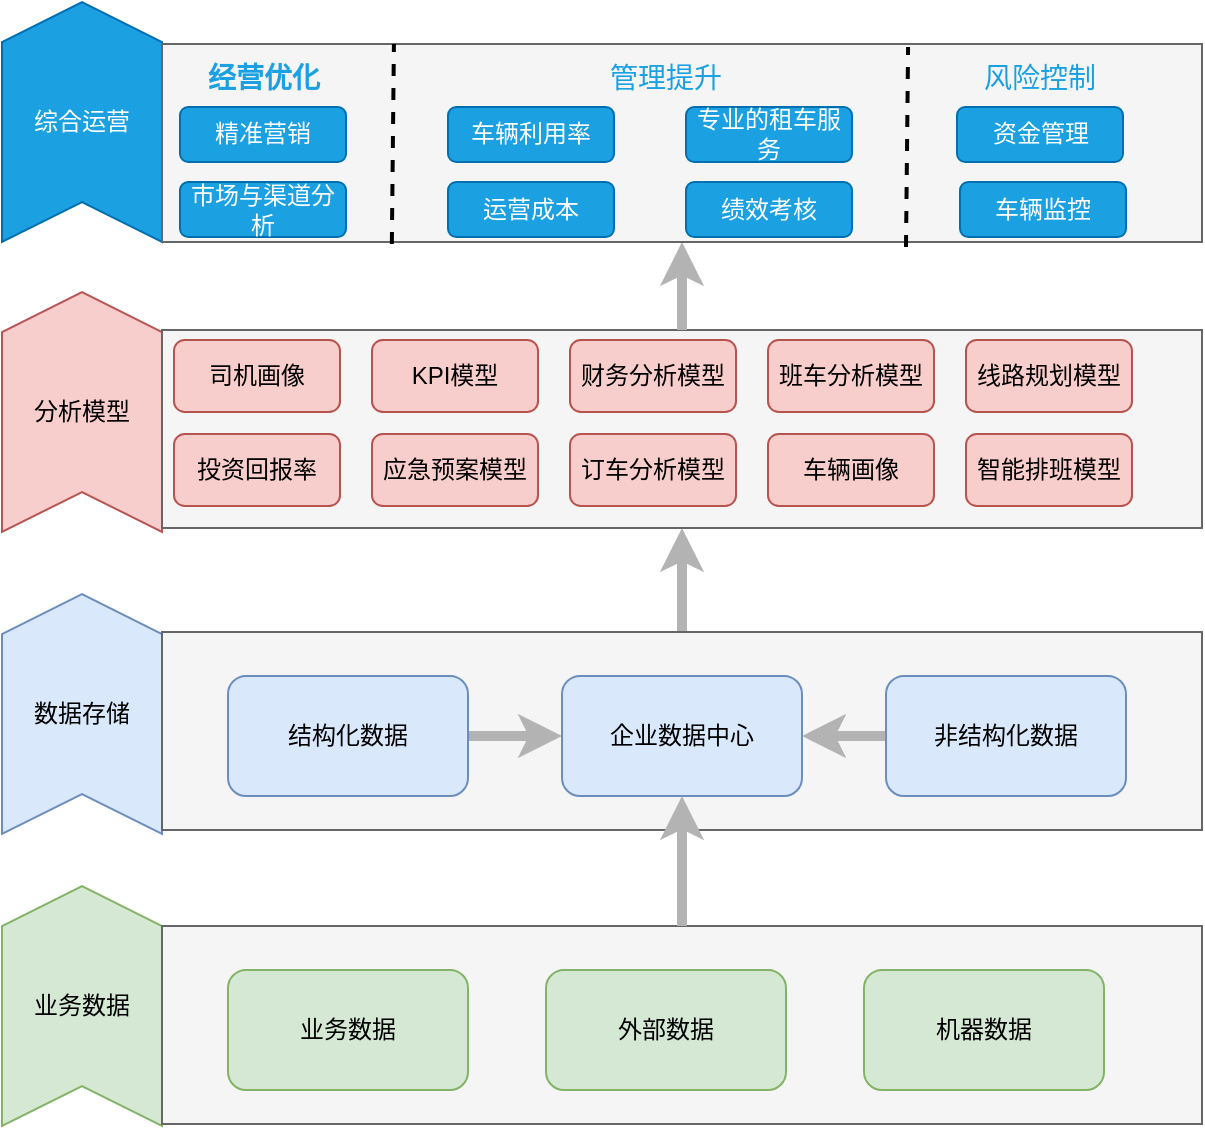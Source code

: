 <mxfile version="17.4.6" type="github">
  <diagram id="0KNjnh5CUpGkUl006Qsv" name="Page-1">
    <mxGraphModel dx="1822" dy="762" grid="0" gridSize="10" guides="1" tooltips="1" connect="1" arrows="1" fold="1" page="0" pageScale="1" pageWidth="827" pageHeight="1169" math="0" shadow="0">
      <root>
        <mxCell id="0" />
        <mxCell id="1" parent="0" />
        <mxCell id="SLfwVvsUGQPiuo8CjVY6-1" value="业务数据" style="shape=step;perimeter=stepPerimeter;whiteSpace=wrap;html=1;fixedSize=1;direction=north;fillColor=#d5e8d4;strokeColor=#82b366;" parent="1" vertex="1">
          <mxGeometry x="-112" y="465" width="80" height="120" as="geometry" />
        </mxCell>
        <mxCell id="SLfwVvsUGQPiuo8CjVY6-2" value="数据存储" style="shape=step;perimeter=stepPerimeter;whiteSpace=wrap;html=1;fixedSize=1;direction=north;fillColor=#dae8fc;strokeColor=#6c8ebf;" parent="1" vertex="1">
          <mxGeometry x="-112" y="319" width="80" height="120" as="geometry" />
        </mxCell>
        <mxCell id="SLfwVvsUGQPiuo8CjVY6-3" value="分析模型" style="shape=step;perimeter=stepPerimeter;whiteSpace=wrap;html=1;fixedSize=1;direction=north;fillColor=#f8cecc;strokeColor=#b85450;" parent="1" vertex="1">
          <mxGeometry x="-112" y="168" width="80" height="120" as="geometry" />
        </mxCell>
        <mxCell id="SLfwVvsUGQPiuo8CjVY6-4" value="综合运营" style="shape=step;perimeter=stepPerimeter;whiteSpace=wrap;html=1;fixedSize=1;direction=north;fillColor=#1ba1e2;strokeColor=#006EAF;fontColor=#ffffff;" parent="1" vertex="1">
          <mxGeometry x="-112" y="23" width="80" height="120" as="geometry" />
        </mxCell>
        <mxCell id="SLfwVvsUGQPiuo8CjVY6-5" value="" style="rounded=0;whiteSpace=wrap;html=1;fillColor=#f5f5f5;fontColor=#333333;strokeColor=#666666;" parent="1" vertex="1">
          <mxGeometry x="-32" y="485" width="520" height="99" as="geometry" />
        </mxCell>
        <mxCell id="SLfwVvsUGQPiuo8CjVY6-7" value="业务数据" style="rounded=1;whiteSpace=wrap;html=1;fillColor=#d5e8d4;strokeColor=#82b366;" parent="1" vertex="1">
          <mxGeometry x="1" y="507" width="120" height="60" as="geometry" />
        </mxCell>
        <mxCell id="SLfwVvsUGQPiuo8CjVY6-8" value="外部数据" style="rounded=1;whiteSpace=wrap;html=1;fillColor=#d5e8d4;strokeColor=#82b366;" parent="1" vertex="1">
          <mxGeometry x="160" y="507" width="120" height="60" as="geometry" />
        </mxCell>
        <mxCell id="SLfwVvsUGQPiuo8CjVY6-9" value="机器数据" style="rounded=1;whiteSpace=wrap;html=1;fillColor=#d5e8d4;strokeColor=#82b366;" parent="1" vertex="1">
          <mxGeometry x="319" y="507" width="120" height="60" as="geometry" />
        </mxCell>
        <mxCell id="SLfwVvsUGQPiuo8CjVY6-45" style="edgeStyle=orthogonalEdgeStyle;rounded=0;orthogonalLoop=1;jettySize=auto;html=1;entryX=0.5;entryY=1;entryDx=0;entryDy=0;fontSize=14;fontColor=#1BA1E2;strokeColor=#B3B3B3;strokeWidth=5;" parent="1" source="SLfwVvsUGQPiuo8CjVY6-10" target="SLfwVvsUGQPiuo8CjVY6-20" edge="1">
          <mxGeometry relative="1" as="geometry" />
        </mxCell>
        <mxCell id="SLfwVvsUGQPiuo8CjVY6-10" value="" style="rounded=0;whiteSpace=wrap;html=1;fillColor=#f5f5f5;fontColor=#333333;strokeColor=#666666;" parent="1" vertex="1">
          <mxGeometry x="-32" y="338" width="520" height="99" as="geometry" />
        </mxCell>
        <mxCell id="SLfwVvsUGQPiuo8CjVY6-18" style="edgeStyle=orthogonalEdgeStyle;rounded=0;orthogonalLoop=1;jettySize=auto;html=1;entryX=0;entryY=0.5;entryDx=0;entryDy=0;strokeColor=#B3B3B3;strokeWidth=5;" parent="1" source="SLfwVvsUGQPiuo8CjVY6-11" target="SLfwVvsUGQPiuo8CjVY6-12" edge="1">
          <mxGeometry relative="1" as="geometry" />
        </mxCell>
        <mxCell id="SLfwVvsUGQPiuo8CjVY6-11" value="结构化数据" style="rounded=1;whiteSpace=wrap;html=1;fillColor=#dae8fc;strokeColor=#6c8ebf;" parent="1" vertex="1">
          <mxGeometry x="1" y="360" width="120" height="60" as="geometry" />
        </mxCell>
        <mxCell id="SLfwVvsUGQPiuo8CjVY6-12" value="企业数据中心" style="rounded=1;whiteSpace=wrap;html=1;fillColor=#dae8fc;strokeColor=#6c8ebf;" parent="1" vertex="1">
          <mxGeometry x="168" y="360" width="120" height="60" as="geometry" />
        </mxCell>
        <mxCell id="SLfwVvsUGQPiuo8CjVY6-19" style="edgeStyle=orthogonalEdgeStyle;rounded=0;orthogonalLoop=1;jettySize=auto;html=1;entryX=1;entryY=0.5;entryDx=0;entryDy=0;strokeColor=#B3B3B3;strokeWidth=5;" parent="1" source="SLfwVvsUGQPiuo8CjVY6-13" target="SLfwVvsUGQPiuo8CjVY6-12" edge="1">
          <mxGeometry relative="1" as="geometry" />
        </mxCell>
        <mxCell id="SLfwVvsUGQPiuo8CjVY6-13" value="非结构化数据" style="rounded=1;whiteSpace=wrap;html=1;fillColor=#dae8fc;strokeColor=#6c8ebf;" parent="1" vertex="1">
          <mxGeometry x="330" y="360" width="120" height="60" as="geometry" />
        </mxCell>
        <mxCell id="SLfwVvsUGQPiuo8CjVY6-17" style="edgeStyle=orthogonalEdgeStyle;rounded=0;orthogonalLoop=1;jettySize=auto;html=1;strokeWidth=5;strokeColor=#B3B3B3;" parent="1" source="SLfwVvsUGQPiuo8CjVY6-5" target="SLfwVvsUGQPiuo8CjVY6-12" edge="1">
          <mxGeometry relative="1" as="geometry" />
        </mxCell>
        <mxCell id="SLfwVvsUGQPiuo8CjVY6-20" value="" style="rounded=0;whiteSpace=wrap;html=1;fillColor=#f5f5f5;fontColor=#333333;strokeColor=#666666;" parent="1" vertex="1">
          <mxGeometry x="-32" y="187" width="520" height="99" as="geometry" />
        </mxCell>
        <mxCell id="SLfwVvsUGQPiuo8CjVY6-21" value="司机画像" style="rounded=1;whiteSpace=wrap;html=1;fillColor=#f8cecc;strokeColor=#b85450;" parent="1" vertex="1">
          <mxGeometry x="-26" y="192" width="83" height="36" as="geometry" />
        </mxCell>
        <mxCell id="SLfwVvsUGQPiuo8CjVY6-22" value="KPI模型" style="rounded=1;whiteSpace=wrap;html=1;fillColor=#f8cecc;strokeColor=#b85450;" parent="1" vertex="1">
          <mxGeometry x="73" y="192" width="83" height="36" as="geometry" />
        </mxCell>
        <mxCell id="SLfwVvsUGQPiuo8CjVY6-47" style="edgeStyle=orthogonalEdgeStyle;rounded=0;orthogonalLoop=1;jettySize=auto;html=1;fontSize=14;fontColor=#1BA1E2;strokeColor=#B3B3B3;strokeWidth=5;exitX=0.5;exitY=0;exitDx=0;exitDy=0;" parent="1" source="SLfwVvsUGQPiuo8CjVY6-20" target="SLfwVvsUGQPiuo8CjVY6-31" edge="1">
          <mxGeometry relative="1" as="geometry" />
        </mxCell>
        <mxCell id="SLfwVvsUGQPiuo8CjVY6-23" value="财务分析模型" style="rounded=1;whiteSpace=wrap;html=1;fillColor=#f8cecc;strokeColor=#b85450;" parent="1" vertex="1">
          <mxGeometry x="172" y="192" width="83" height="36" as="geometry" />
        </mxCell>
        <mxCell id="SLfwVvsUGQPiuo8CjVY6-24" value="班车分析模型" style="rounded=1;whiteSpace=wrap;html=1;fillColor=#f8cecc;strokeColor=#b85450;" parent="1" vertex="1">
          <mxGeometry x="271" y="192" width="83" height="36" as="geometry" />
        </mxCell>
        <mxCell id="SLfwVvsUGQPiuo8CjVY6-25" value="线路规划模型" style="rounded=1;whiteSpace=wrap;html=1;fillColor=#f8cecc;strokeColor=#b85450;" parent="1" vertex="1">
          <mxGeometry x="370" y="192" width="83" height="36" as="geometry" />
        </mxCell>
        <mxCell id="SLfwVvsUGQPiuo8CjVY6-26" value="投资回报率" style="rounded=1;whiteSpace=wrap;html=1;fillColor=#f8cecc;strokeColor=#b85450;" parent="1" vertex="1">
          <mxGeometry x="-26" y="239" width="83" height="36" as="geometry" />
        </mxCell>
        <mxCell id="SLfwVvsUGQPiuo8CjVY6-27" value="应急预案模型" style="rounded=1;whiteSpace=wrap;html=1;fillColor=#f8cecc;strokeColor=#b85450;" parent="1" vertex="1">
          <mxGeometry x="73" y="239" width="83" height="36" as="geometry" />
        </mxCell>
        <mxCell id="SLfwVvsUGQPiuo8CjVY6-28" value="订车分析模型" style="rounded=1;whiteSpace=wrap;html=1;fillColor=#f8cecc;strokeColor=#b85450;" parent="1" vertex="1">
          <mxGeometry x="172" y="239" width="83" height="36" as="geometry" />
        </mxCell>
        <mxCell id="SLfwVvsUGQPiuo8CjVY6-29" value="车辆画像" style="rounded=1;whiteSpace=wrap;html=1;fillColor=#f8cecc;strokeColor=#b85450;" parent="1" vertex="1">
          <mxGeometry x="271" y="239" width="83" height="36" as="geometry" />
        </mxCell>
        <mxCell id="SLfwVvsUGQPiuo8CjVY6-30" value="智能排班模型" style="rounded=1;whiteSpace=wrap;html=1;fillColor=#f8cecc;strokeColor=#b85450;" parent="1" vertex="1">
          <mxGeometry x="370" y="239" width="83" height="36" as="geometry" />
        </mxCell>
        <mxCell id="SLfwVvsUGQPiuo8CjVY6-31" value="" style="rounded=0;whiteSpace=wrap;html=1;fillColor=#f5f5f5;fontColor=#333333;strokeColor=#666666;" parent="1" vertex="1">
          <mxGeometry x="-32" y="44" width="520" height="99" as="geometry" />
        </mxCell>
        <mxCell id="SLfwVvsUGQPiuo8CjVY6-32" value="精准营销" style="rounded=1;whiteSpace=wrap;html=1;fillColor=#1ba1e2;fontColor=#ffffff;strokeColor=#006EAF;" parent="1" vertex="1">
          <mxGeometry x="-23" y="75.5" width="83" height="27.5" as="geometry" />
        </mxCell>
        <mxCell id="SLfwVvsUGQPiuo8CjVY6-33" value="经营优化" style="text;html=1;strokeColor=none;fillColor=none;align=center;verticalAlign=middle;whiteSpace=wrap;rounded=0;fontColor=#1BA1E2;fontStyle=1;fontSize=14;" parent="1" vertex="1">
          <mxGeometry x="-11.5" y="45.5" width="60" height="30" as="geometry" />
        </mxCell>
        <mxCell id="SLfwVvsUGQPiuo8CjVY6-34" value="市场与渠道分析" style="rounded=1;whiteSpace=wrap;html=1;fillColor=#1ba1e2;fontColor=#ffffff;strokeColor=#006EAF;" parent="1" vertex="1">
          <mxGeometry x="-23" y="113" width="83" height="27.5" as="geometry" />
        </mxCell>
        <mxCell id="SLfwVvsUGQPiuo8CjVY6-35" value="管理提升" style="text;html=1;strokeColor=none;fillColor=none;align=center;verticalAlign=middle;whiteSpace=wrap;rounded=0;fontColor=#1BA1E2;fontSize=14;" parent="1" vertex="1">
          <mxGeometry x="190" y="45.5" width="60" height="30" as="geometry" />
        </mxCell>
        <mxCell id="SLfwVvsUGQPiuo8CjVY6-36" value="风险控制" style="text;html=1;strokeColor=none;fillColor=none;align=center;verticalAlign=middle;whiteSpace=wrap;rounded=0;fontSize=14;fontColor=#1BA1E2;" parent="1" vertex="1">
          <mxGeometry x="377" y="45.5" width="60" height="30" as="geometry" />
        </mxCell>
        <mxCell id="SLfwVvsUGQPiuo8CjVY6-37" value="车辆利用率" style="rounded=1;whiteSpace=wrap;html=1;fillColor=#1ba1e2;fontColor=#ffffff;strokeColor=#006EAF;" parent="1" vertex="1">
          <mxGeometry x="111" y="75.5" width="83" height="27.5" as="geometry" />
        </mxCell>
        <mxCell id="SLfwVvsUGQPiuo8CjVY6-38" value="运营成本" style="rounded=1;whiteSpace=wrap;html=1;fillColor=#1ba1e2;fontColor=#ffffff;strokeColor=#006EAF;" parent="1" vertex="1">
          <mxGeometry x="111" y="113" width="83" height="27.5" as="geometry" />
        </mxCell>
        <mxCell id="SLfwVvsUGQPiuo8CjVY6-39" value="专业的租车服务" style="rounded=1;whiteSpace=wrap;html=1;fillColor=#1ba1e2;fontColor=#ffffff;strokeColor=#006EAF;" parent="1" vertex="1">
          <mxGeometry x="230" y="75.5" width="83" height="27.5" as="geometry" />
        </mxCell>
        <mxCell id="SLfwVvsUGQPiuo8CjVY6-40" value="绩效考核" style="rounded=1;whiteSpace=wrap;html=1;fillColor=#1ba1e2;fontColor=#ffffff;strokeColor=#006EAF;" parent="1" vertex="1">
          <mxGeometry x="230" y="113" width="83" height="27.5" as="geometry" />
        </mxCell>
        <mxCell id="SLfwVvsUGQPiuo8CjVY6-41" value="" style="endArrow=none;dashed=1;html=1;strokeWidth=2;rounded=0;fontSize=14;fontColor=#1BA1E2;entryX=0.223;entryY=0;entryDx=0;entryDy=0;entryPerimeter=0;exitX=0.221;exitY=1.01;exitDx=0;exitDy=0;exitPerimeter=0;" parent="1" source="SLfwVvsUGQPiuo8CjVY6-31" target="SLfwVvsUGQPiuo8CjVY6-31" edge="1">
          <mxGeometry width="50" height="50" relative="1" as="geometry">
            <mxPoint x="66" y="121" as="sourcePoint" />
            <mxPoint x="116" y="71" as="targetPoint" />
          </mxGeometry>
        </mxCell>
        <mxCell id="SLfwVvsUGQPiuo8CjVY6-42" value="" style="endArrow=none;dashed=1;html=1;strokeWidth=2;rounded=0;fontSize=14;fontColor=#1BA1E2;entryX=0.223;entryY=0;entryDx=0;entryDy=0;entryPerimeter=0;exitX=0.221;exitY=1.01;exitDx=0;exitDy=0;exitPerimeter=0;" parent="1" edge="1">
          <mxGeometry width="50" height="50" relative="1" as="geometry">
            <mxPoint x="340.0" y="145.49" as="sourcePoint" />
            <mxPoint x="341.04" y="45.5" as="targetPoint" />
          </mxGeometry>
        </mxCell>
        <mxCell id="SLfwVvsUGQPiuo8CjVY6-43" value="资金管理" style="rounded=1;whiteSpace=wrap;html=1;fillColor=#1ba1e2;fontColor=#ffffff;strokeColor=#006EAF;" parent="1" vertex="1">
          <mxGeometry x="365.5" y="75.5" width="83" height="27.5" as="geometry" />
        </mxCell>
        <mxCell id="SLfwVvsUGQPiuo8CjVY6-44" value="车辆监控" style="rounded=1;whiteSpace=wrap;html=1;fillColor=#1ba1e2;fontColor=#ffffff;strokeColor=#006EAF;" parent="1" vertex="1">
          <mxGeometry x="367" y="113" width="83" height="27.5" as="geometry" />
        </mxCell>
      </root>
    </mxGraphModel>
  </diagram>
</mxfile>
